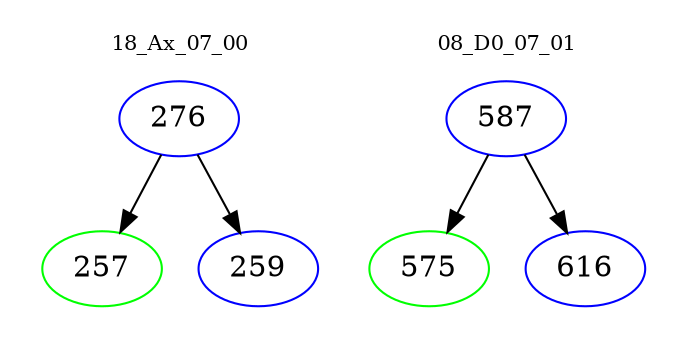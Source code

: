 digraph{
subgraph cluster_0 {
color = white
label = "18_Ax_07_00";
fontsize=10;
T0_276 [label="276", color="blue"]
T0_276 -> T0_257 [color="black"]
T0_257 [label="257", color="green"]
T0_276 -> T0_259 [color="black"]
T0_259 [label="259", color="blue"]
}
subgraph cluster_1 {
color = white
label = "08_D0_07_01";
fontsize=10;
T1_587 [label="587", color="blue"]
T1_587 -> T1_575 [color="black"]
T1_575 [label="575", color="green"]
T1_587 -> T1_616 [color="black"]
T1_616 [label="616", color="blue"]
}
}
